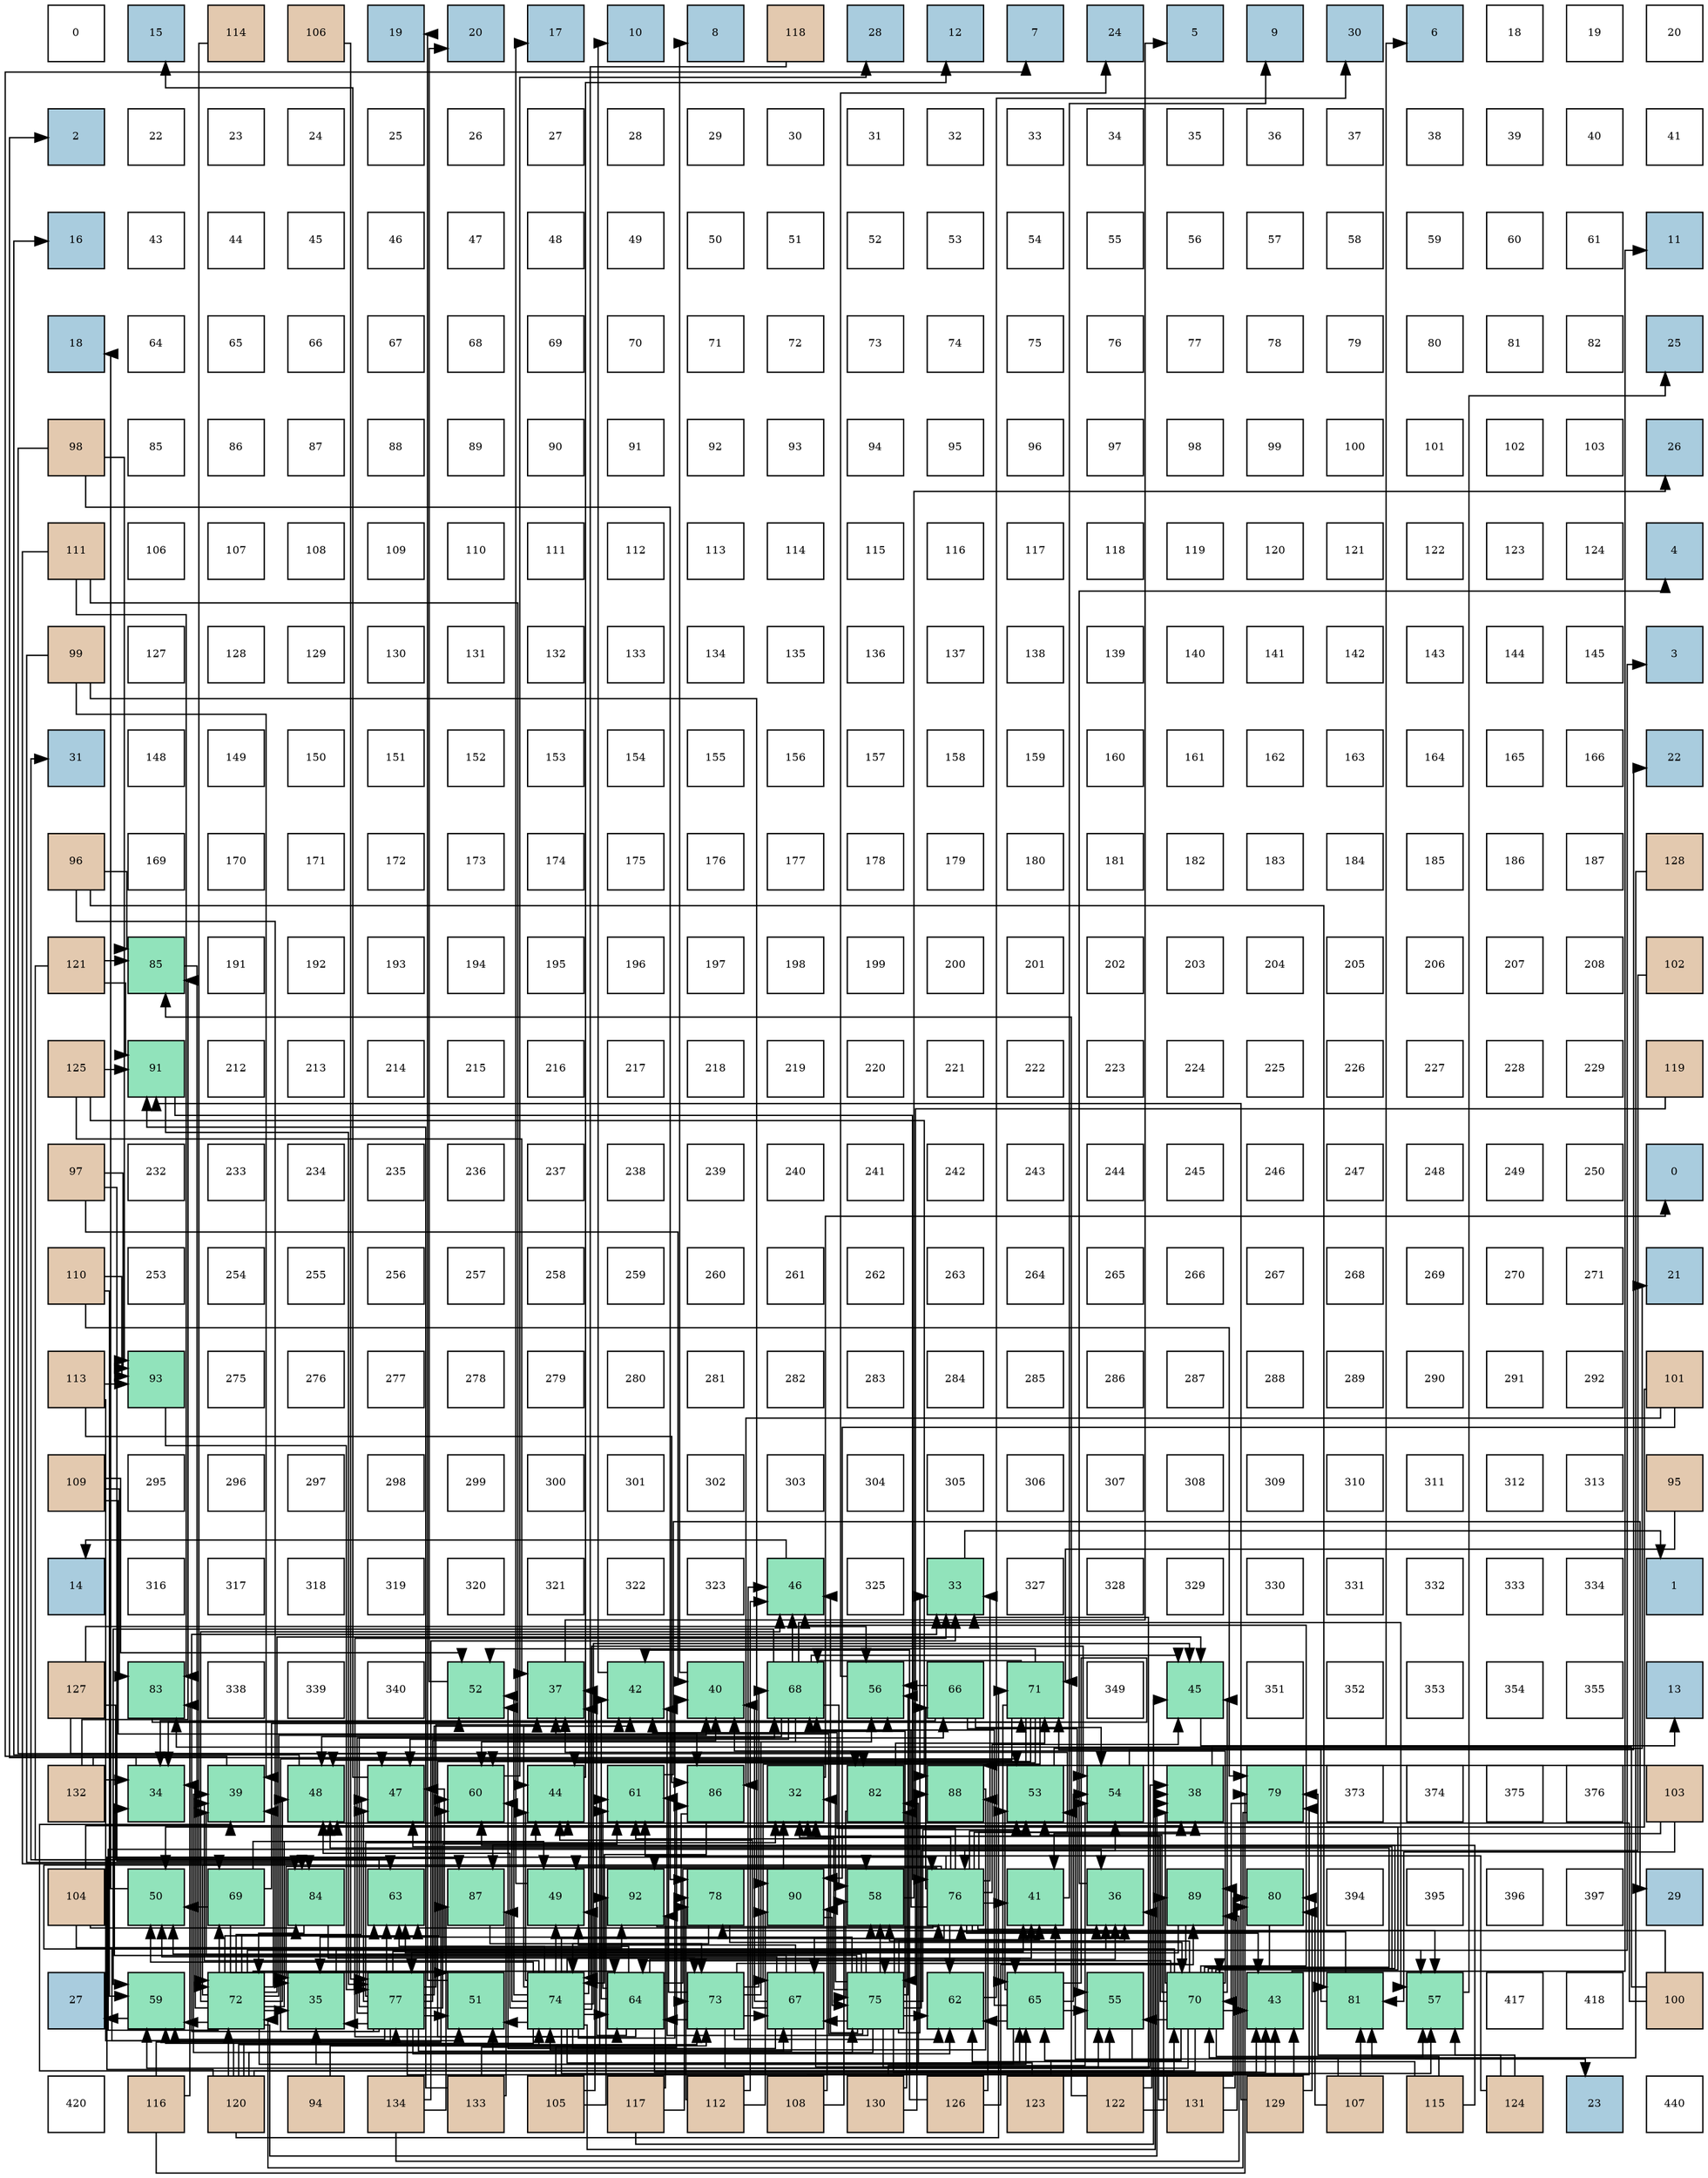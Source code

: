 digraph layout{
 rankdir=TB;
 splines=ortho;
 node [style=filled shape=square fixedsize=true width=0.6];
0[label="0", fontsize=8, fillcolor="#ffffff"];
1[label="15", fontsize=8, fillcolor="#a9ccde"];
2[label="114", fontsize=8, fillcolor="#e3c9af"];
3[label="106", fontsize=8, fillcolor="#e3c9af"];
4[label="19", fontsize=8, fillcolor="#a9ccde"];
5[label="20", fontsize=8, fillcolor="#a9ccde"];
6[label="17", fontsize=8, fillcolor="#a9ccde"];
7[label="10", fontsize=8, fillcolor="#a9ccde"];
8[label="8", fontsize=8, fillcolor="#a9ccde"];
9[label="118", fontsize=8, fillcolor="#e3c9af"];
10[label="28", fontsize=8, fillcolor="#a9ccde"];
11[label="12", fontsize=8, fillcolor="#a9ccde"];
12[label="7", fontsize=8, fillcolor="#a9ccde"];
13[label="24", fontsize=8, fillcolor="#a9ccde"];
14[label="5", fontsize=8, fillcolor="#a9ccde"];
15[label="9", fontsize=8, fillcolor="#a9ccde"];
16[label="30", fontsize=8, fillcolor="#a9ccde"];
17[label="6", fontsize=8, fillcolor="#a9ccde"];
18[label="18", fontsize=8, fillcolor="#ffffff"];
19[label="19", fontsize=8, fillcolor="#ffffff"];
20[label="20", fontsize=8, fillcolor="#ffffff"];
21[label="2", fontsize=8, fillcolor="#a9ccde"];
22[label="22", fontsize=8, fillcolor="#ffffff"];
23[label="23", fontsize=8, fillcolor="#ffffff"];
24[label="24", fontsize=8, fillcolor="#ffffff"];
25[label="25", fontsize=8, fillcolor="#ffffff"];
26[label="26", fontsize=8, fillcolor="#ffffff"];
27[label="27", fontsize=8, fillcolor="#ffffff"];
28[label="28", fontsize=8, fillcolor="#ffffff"];
29[label="29", fontsize=8, fillcolor="#ffffff"];
30[label="30", fontsize=8, fillcolor="#ffffff"];
31[label="31", fontsize=8, fillcolor="#ffffff"];
32[label="32", fontsize=8, fillcolor="#ffffff"];
33[label="33", fontsize=8, fillcolor="#ffffff"];
34[label="34", fontsize=8, fillcolor="#ffffff"];
35[label="35", fontsize=8, fillcolor="#ffffff"];
36[label="36", fontsize=8, fillcolor="#ffffff"];
37[label="37", fontsize=8, fillcolor="#ffffff"];
38[label="38", fontsize=8, fillcolor="#ffffff"];
39[label="39", fontsize=8, fillcolor="#ffffff"];
40[label="40", fontsize=8, fillcolor="#ffffff"];
41[label="41", fontsize=8, fillcolor="#ffffff"];
42[label="16", fontsize=8, fillcolor="#a9ccde"];
43[label="43", fontsize=8, fillcolor="#ffffff"];
44[label="44", fontsize=8, fillcolor="#ffffff"];
45[label="45", fontsize=8, fillcolor="#ffffff"];
46[label="46", fontsize=8, fillcolor="#ffffff"];
47[label="47", fontsize=8, fillcolor="#ffffff"];
48[label="48", fontsize=8, fillcolor="#ffffff"];
49[label="49", fontsize=8, fillcolor="#ffffff"];
50[label="50", fontsize=8, fillcolor="#ffffff"];
51[label="51", fontsize=8, fillcolor="#ffffff"];
52[label="52", fontsize=8, fillcolor="#ffffff"];
53[label="53", fontsize=8, fillcolor="#ffffff"];
54[label="54", fontsize=8, fillcolor="#ffffff"];
55[label="55", fontsize=8, fillcolor="#ffffff"];
56[label="56", fontsize=8, fillcolor="#ffffff"];
57[label="57", fontsize=8, fillcolor="#ffffff"];
58[label="58", fontsize=8, fillcolor="#ffffff"];
59[label="59", fontsize=8, fillcolor="#ffffff"];
60[label="60", fontsize=8, fillcolor="#ffffff"];
61[label="61", fontsize=8, fillcolor="#ffffff"];
62[label="11", fontsize=8, fillcolor="#a9ccde"];
63[label="18", fontsize=8, fillcolor="#a9ccde"];
64[label="64", fontsize=8, fillcolor="#ffffff"];
65[label="65", fontsize=8, fillcolor="#ffffff"];
66[label="66", fontsize=8, fillcolor="#ffffff"];
67[label="67", fontsize=8, fillcolor="#ffffff"];
68[label="68", fontsize=8, fillcolor="#ffffff"];
69[label="69", fontsize=8, fillcolor="#ffffff"];
70[label="70", fontsize=8, fillcolor="#ffffff"];
71[label="71", fontsize=8, fillcolor="#ffffff"];
72[label="72", fontsize=8, fillcolor="#ffffff"];
73[label="73", fontsize=8, fillcolor="#ffffff"];
74[label="74", fontsize=8, fillcolor="#ffffff"];
75[label="75", fontsize=8, fillcolor="#ffffff"];
76[label="76", fontsize=8, fillcolor="#ffffff"];
77[label="77", fontsize=8, fillcolor="#ffffff"];
78[label="78", fontsize=8, fillcolor="#ffffff"];
79[label="79", fontsize=8, fillcolor="#ffffff"];
80[label="80", fontsize=8, fillcolor="#ffffff"];
81[label="81", fontsize=8, fillcolor="#ffffff"];
82[label="82", fontsize=8, fillcolor="#ffffff"];
83[label="25", fontsize=8, fillcolor="#a9ccde"];
84[label="98", fontsize=8, fillcolor="#e3c9af"];
85[label="85", fontsize=8, fillcolor="#ffffff"];
86[label="86", fontsize=8, fillcolor="#ffffff"];
87[label="87", fontsize=8, fillcolor="#ffffff"];
88[label="88", fontsize=8, fillcolor="#ffffff"];
89[label="89", fontsize=8, fillcolor="#ffffff"];
90[label="90", fontsize=8, fillcolor="#ffffff"];
91[label="91", fontsize=8, fillcolor="#ffffff"];
92[label="92", fontsize=8, fillcolor="#ffffff"];
93[label="93", fontsize=8, fillcolor="#ffffff"];
94[label="94", fontsize=8, fillcolor="#ffffff"];
95[label="95", fontsize=8, fillcolor="#ffffff"];
96[label="96", fontsize=8, fillcolor="#ffffff"];
97[label="97", fontsize=8, fillcolor="#ffffff"];
98[label="98", fontsize=8, fillcolor="#ffffff"];
99[label="99", fontsize=8, fillcolor="#ffffff"];
100[label="100", fontsize=8, fillcolor="#ffffff"];
101[label="101", fontsize=8, fillcolor="#ffffff"];
102[label="102", fontsize=8, fillcolor="#ffffff"];
103[label="103", fontsize=8, fillcolor="#ffffff"];
104[label="26", fontsize=8, fillcolor="#a9ccde"];
105[label="111", fontsize=8, fillcolor="#e3c9af"];
106[label="106", fontsize=8, fillcolor="#ffffff"];
107[label="107", fontsize=8, fillcolor="#ffffff"];
108[label="108", fontsize=8, fillcolor="#ffffff"];
109[label="109", fontsize=8, fillcolor="#ffffff"];
110[label="110", fontsize=8, fillcolor="#ffffff"];
111[label="111", fontsize=8, fillcolor="#ffffff"];
112[label="112", fontsize=8, fillcolor="#ffffff"];
113[label="113", fontsize=8, fillcolor="#ffffff"];
114[label="114", fontsize=8, fillcolor="#ffffff"];
115[label="115", fontsize=8, fillcolor="#ffffff"];
116[label="116", fontsize=8, fillcolor="#ffffff"];
117[label="117", fontsize=8, fillcolor="#ffffff"];
118[label="118", fontsize=8, fillcolor="#ffffff"];
119[label="119", fontsize=8, fillcolor="#ffffff"];
120[label="120", fontsize=8, fillcolor="#ffffff"];
121[label="121", fontsize=8, fillcolor="#ffffff"];
122[label="122", fontsize=8, fillcolor="#ffffff"];
123[label="123", fontsize=8, fillcolor="#ffffff"];
124[label="124", fontsize=8, fillcolor="#ffffff"];
125[label="4", fontsize=8, fillcolor="#a9ccde"];
126[label="99", fontsize=8, fillcolor="#e3c9af"];
127[label="127", fontsize=8, fillcolor="#ffffff"];
128[label="128", fontsize=8, fillcolor="#ffffff"];
129[label="129", fontsize=8, fillcolor="#ffffff"];
130[label="130", fontsize=8, fillcolor="#ffffff"];
131[label="131", fontsize=8, fillcolor="#ffffff"];
132[label="132", fontsize=8, fillcolor="#ffffff"];
133[label="133", fontsize=8, fillcolor="#ffffff"];
134[label="134", fontsize=8, fillcolor="#ffffff"];
135[label="135", fontsize=8, fillcolor="#ffffff"];
136[label="136", fontsize=8, fillcolor="#ffffff"];
137[label="137", fontsize=8, fillcolor="#ffffff"];
138[label="138", fontsize=8, fillcolor="#ffffff"];
139[label="139", fontsize=8, fillcolor="#ffffff"];
140[label="140", fontsize=8, fillcolor="#ffffff"];
141[label="141", fontsize=8, fillcolor="#ffffff"];
142[label="142", fontsize=8, fillcolor="#ffffff"];
143[label="143", fontsize=8, fillcolor="#ffffff"];
144[label="144", fontsize=8, fillcolor="#ffffff"];
145[label="145", fontsize=8, fillcolor="#ffffff"];
146[label="3", fontsize=8, fillcolor="#a9ccde"];
147[label="31", fontsize=8, fillcolor="#a9ccde"];
148[label="148", fontsize=8, fillcolor="#ffffff"];
149[label="149", fontsize=8, fillcolor="#ffffff"];
150[label="150", fontsize=8, fillcolor="#ffffff"];
151[label="151", fontsize=8, fillcolor="#ffffff"];
152[label="152", fontsize=8, fillcolor="#ffffff"];
153[label="153", fontsize=8, fillcolor="#ffffff"];
154[label="154", fontsize=8, fillcolor="#ffffff"];
155[label="155", fontsize=8, fillcolor="#ffffff"];
156[label="156", fontsize=8, fillcolor="#ffffff"];
157[label="157", fontsize=8, fillcolor="#ffffff"];
158[label="158", fontsize=8, fillcolor="#ffffff"];
159[label="159", fontsize=8, fillcolor="#ffffff"];
160[label="160", fontsize=8, fillcolor="#ffffff"];
161[label="161", fontsize=8, fillcolor="#ffffff"];
162[label="162", fontsize=8, fillcolor="#ffffff"];
163[label="163", fontsize=8, fillcolor="#ffffff"];
164[label="164", fontsize=8, fillcolor="#ffffff"];
165[label="165", fontsize=8, fillcolor="#ffffff"];
166[label="166", fontsize=8, fillcolor="#ffffff"];
167[label="22", fontsize=8, fillcolor="#a9ccde"];
168[label="96", fontsize=8, fillcolor="#e3c9af"];
169[label="169", fontsize=8, fillcolor="#ffffff"];
170[label="170", fontsize=8, fillcolor="#ffffff"];
171[label="171", fontsize=8, fillcolor="#ffffff"];
172[label="172", fontsize=8, fillcolor="#ffffff"];
173[label="173", fontsize=8, fillcolor="#ffffff"];
174[label="174", fontsize=8, fillcolor="#ffffff"];
175[label="175", fontsize=8, fillcolor="#ffffff"];
176[label="176", fontsize=8, fillcolor="#ffffff"];
177[label="177", fontsize=8, fillcolor="#ffffff"];
178[label="178", fontsize=8, fillcolor="#ffffff"];
179[label="179", fontsize=8, fillcolor="#ffffff"];
180[label="180", fontsize=8, fillcolor="#ffffff"];
181[label="181", fontsize=8, fillcolor="#ffffff"];
182[label="182", fontsize=8, fillcolor="#ffffff"];
183[label="183", fontsize=8, fillcolor="#ffffff"];
184[label="184", fontsize=8, fillcolor="#ffffff"];
185[label="185", fontsize=8, fillcolor="#ffffff"];
186[label="186", fontsize=8, fillcolor="#ffffff"];
187[label="187", fontsize=8, fillcolor="#ffffff"];
188[label="128", fontsize=8, fillcolor="#e3c9af"];
189[label="121", fontsize=8, fillcolor="#e3c9af"];
190[label="85", fontsize=8, fillcolor="#91e3bb"];
191[label="191", fontsize=8, fillcolor="#ffffff"];
192[label="192", fontsize=8, fillcolor="#ffffff"];
193[label="193", fontsize=8, fillcolor="#ffffff"];
194[label="194", fontsize=8, fillcolor="#ffffff"];
195[label="195", fontsize=8, fillcolor="#ffffff"];
196[label="196", fontsize=8, fillcolor="#ffffff"];
197[label="197", fontsize=8, fillcolor="#ffffff"];
198[label="198", fontsize=8, fillcolor="#ffffff"];
199[label="199", fontsize=8, fillcolor="#ffffff"];
200[label="200", fontsize=8, fillcolor="#ffffff"];
201[label="201", fontsize=8, fillcolor="#ffffff"];
202[label="202", fontsize=8, fillcolor="#ffffff"];
203[label="203", fontsize=8, fillcolor="#ffffff"];
204[label="204", fontsize=8, fillcolor="#ffffff"];
205[label="205", fontsize=8, fillcolor="#ffffff"];
206[label="206", fontsize=8, fillcolor="#ffffff"];
207[label="207", fontsize=8, fillcolor="#ffffff"];
208[label="208", fontsize=8, fillcolor="#ffffff"];
209[label="102", fontsize=8, fillcolor="#e3c9af"];
210[label="125", fontsize=8, fillcolor="#e3c9af"];
211[label="91", fontsize=8, fillcolor="#91e3bb"];
212[label="212", fontsize=8, fillcolor="#ffffff"];
213[label="213", fontsize=8, fillcolor="#ffffff"];
214[label="214", fontsize=8, fillcolor="#ffffff"];
215[label="215", fontsize=8, fillcolor="#ffffff"];
216[label="216", fontsize=8, fillcolor="#ffffff"];
217[label="217", fontsize=8, fillcolor="#ffffff"];
218[label="218", fontsize=8, fillcolor="#ffffff"];
219[label="219", fontsize=8, fillcolor="#ffffff"];
220[label="220", fontsize=8, fillcolor="#ffffff"];
221[label="221", fontsize=8, fillcolor="#ffffff"];
222[label="222", fontsize=8, fillcolor="#ffffff"];
223[label="223", fontsize=8, fillcolor="#ffffff"];
224[label="224", fontsize=8, fillcolor="#ffffff"];
225[label="225", fontsize=8, fillcolor="#ffffff"];
226[label="226", fontsize=8, fillcolor="#ffffff"];
227[label="227", fontsize=8, fillcolor="#ffffff"];
228[label="228", fontsize=8, fillcolor="#ffffff"];
229[label="229", fontsize=8, fillcolor="#ffffff"];
230[label="119", fontsize=8, fillcolor="#e3c9af"];
231[label="97", fontsize=8, fillcolor="#e3c9af"];
232[label="232", fontsize=8, fillcolor="#ffffff"];
233[label="233", fontsize=8, fillcolor="#ffffff"];
234[label="234", fontsize=8, fillcolor="#ffffff"];
235[label="235", fontsize=8, fillcolor="#ffffff"];
236[label="236", fontsize=8, fillcolor="#ffffff"];
237[label="237", fontsize=8, fillcolor="#ffffff"];
238[label="238", fontsize=8, fillcolor="#ffffff"];
239[label="239", fontsize=8, fillcolor="#ffffff"];
240[label="240", fontsize=8, fillcolor="#ffffff"];
241[label="241", fontsize=8, fillcolor="#ffffff"];
242[label="242", fontsize=8, fillcolor="#ffffff"];
243[label="243", fontsize=8, fillcolor="#ffffff"];
244[label="244", fontsize=8, fillcolor="#ffffff"];
245[label="245", fontsize=8, fillcolor="#ffffff"];
246[label="246", fontsize=8, fillcolor="#ffffff"];
247[label="247", fontsize=8, fillcolor="#ffffff"];
248[label="248", fontsize=8, fillcolor="#ffffff"];
249[label="249", fontsize=8, fillcolor="#ffffff"];
250[label="250", fontsize=8, fillcolor="#ffffff"];
251[label="0", fontsize=8, fillcolor="#a9ccde"];
252[label="110", fontsize=8, fillcolor="#e3c9af"];
253[label="253", fontsize=8, fillcolor="#ffffff"];
254[label="254", fontsize=8, fillcolor="#ffffff"];
255[label="255", fontsize=8, fillcolor="#ffffff"];
256[label="256", fontsize=8, fillcolor="#ffffff"];
257[label="257", fontsize=8, fillcolor="#ffffff"];
258[label="258", fontsize=8, fillcolor="#ffffff"];
259[label="259", fontsize=8, fillcolor="#ffffff"];
260[label="260", fontsize=8, fillcolor="#ffffff"];
261[label="261", fontsize=8, fillcolor="#ffffff"];
262[label="262", fontsize=8, fillcolor="#ffffff"];
263[label="263", fontsize=8, fillcolor="#ffffff"];
264[label="264", fontsize=8, fillcolor="#ffffff"];
265[label="265", fontsize=8, fillcolor="#ffffff"];
266[label="266", fontsize=8, fillcolor="#ffffff"];
267[label="267", fontsize=8, fillcolor="#ffffff"];
268[label="268", fontsize=8, fillcolor="#ffffff"];
269[label="269", fontsize=8, fillcolor="#ffffff"];
270[label="270", fontsize=8, fillcolor="#ffffff"];
271[label="271", fontsize=8, fillcolor="#ffffff"];
272[label="21", fontsize=8, fillcolor="#a9ccde"];
273[label="113", fontsize=8, fillcolor="#e3c9af"];
274[label="93", fontsize=8, fillcolor="#91e3bb"];
275[label="275", fontsize=8, fillcolor="#ffffff"];
276[label="276", fontsize=8, fillcolor="#ffffff"];
277[label="277", fontsize=8, fillcolor="#ffffff"];
278[label="278", fontsize=8, fillcolor="#ffffff"];
279[label="279", fontsize=8, fillcolor="#ffffff"];
280[label="280", fontsize=8, fillcolor="#ffffff"];
281[label="281", fontsize=8, fillcolor="#ffffff"];
282[label="282", fontsize=8, fillcolor="#ffffff"];
283[label="283", fontsize=8, fillcolor="#ffffff"];
284[label="284", fontsize=8, fillcolor="#ffffff"];
285[label="285", fontsize=8, fillcolor="#ffffff"];
286[label="286", fontsize=8, fillcolor="#ffffff"];
287[label="287", fontsize=8, fillcolor="#ffffff"];
288[label="288", fontsize=8, fillcolor="#ffffff"];
289[label="289", fontsize=8, fillcolor="#ffffff"];
290[label="290", fontsize=8, fillcolor="#ffffff"];
291[label="291", fontsize=8, fillcolor="#ffffff"];
292[label="292", fontsize=8, fillcolor="#ffffff"];
293[label="101", fontsize=8, fillcolor="#e3c9af"];
294[label="109", fontsize=8, fillcolor="#e3c9af"];
295[label="295", fontsize=8, fillcolor="#ffffff"];
296[label="296", fontsize=8, fillcolor="#ffffff"];
297[label="297", fontsize=8, fillcolor="#ffffff"];
298[label="298", fontsize=8, fillcolor="#ffffff"];
299[label="299", fontsize=8, fillcolor="#ffffff"];
300[label="300", fontsize=8, fillcolor="#ffffff"];
301[label="301", fontsize=8, fillcolor="#ffffff"];
302[label="302", fontsize=8, fillcolor="#ffffff"];
303[label="303", fontsize=8, fillcolor="#ffffff"];
304[label="304", fontsize=8, fillcolor="#ffffff"];
305[label="305", fontsize=8, fillcolor="#ffffff"];
306[label="306", fontsize=8, fillcolor="#ffffff"];
307[label="307", fontsize=8, fillcolor="#ffffff"];
308[label="308", fontsize=8, fillcolor="#ffffff"];
309[label="309", fontsize=8, fillcolor="#ffffff"];
310[label="310", fontsize=8, fillcolor="#ffffff"];
311[label="311", fontsize=8, fillcolor="#ffffff"];
312[label="312", fontsize=8, fillcolor="#ffffff"];
313[label="313", fontsize=8, fillcolor="#ffffff"];
314[label="95", fontsize=8, fillcolor="#e3c9af"];
315[label="14", fontsize=8, fillcolor="#a9ccde"];
316[label="316", fontsize=8, fillcolor="#ffffff"];
317[label="317", fontsize=8, fillcolor="#ffffff"];
318[label="318", fontsize=8, fillcolor="#ffffff"];
319[label="319", fontsize=8, fillcolor="#ffffff"];
320[label="320", fontsize=8, fillcolor="#ffffff"];
321[label="321", fontsize=8, fillcolor="#ffffff"];
322[label="322", fontsize=8, fillcolor="#ffffff"];
323[label="323", fontsize=8, fillcolor="#ffffff"];
324[label="46", fontsize=8, fillcolor="#91e3bb"];
325[label="325", fontsize=8, fillcolor="#ffffff"];
326[label="33", fontsize=8, fillcolor="#91e3bb"];
327[label="327", fontsize=8, fillcolor="#ffffff"];
328[label="328", fontsize=8, fillcolor="#ffffff"];
329[label="329", fontsize=8, fillcolor="#ffffff"];
330[label="330", fontsize=8, fillcolor="#ffffff"];
331[label="331", fontsize=8, fillcolor="#ffffff"];
332[label="332", fontsize=8, fillcolor="#ffffff"];
333[label="333", fontsize=8, fillcolor="#ffffff"];
334[label="334", fontsize=8, fillcolor="#ffffff"];
335[label="1", fontsize=8, fillcolor="#a9ccde"];
336[label="127", fontsize=8, fillcolor="#e3c9af"];
337[label="83", fontsize=8, fillcolor="#91e3bb"];
338[label="338", fontsize=8, fillcolor="#ffffff"];
339[label="339", fontsize=8, fillcolor="#ffffff"];
340[label="340", fontsize=8, fillcolor="#ffffff"];
341[label="52", fontsize=8, fillcolor="#91e3bb"];
342[label="37", fontsize=8, fillcolor="#91e3bb"];
343[label="42", fontsize=8, fillcolor="#91e3bb"];
344[label="40", fontsize=8, fillcolor="#91e3bb"];
345[label="68", fontsize=8, fillcolor="#91e3bb"];
346[label="56", fontsize=8, fillcolor="#91e3bb"];
347[label="66", fontsize=8, fillcolor="#91e3bb"];
348[label="71", fontsize=8, fillcolor="#91e3bb"];
349[label="349", fontsize=8, fillcolor="#ffffff"];
350[label="45", fontsize=8, fillcolor="#91e3bb"];
351[label="351", fontsize=8, fillcolor="#ffffff"];
352[label="352", fontsize=8, fillcolor="#ffffff"];
353[label="353", fontsize=8, fillcolor="#ffffff"];
354[label="354", fontsize=8, fillcolor="#ffffff"];
355[label="355", fontsize=8, fillcolor="#ffffff"];
356[label="13", fontsize=8, fillcolor="#a9ccde"];
357[label="132", fontsize=8, fillcolor="#e3c9af"];
358[label="34", fontsize=8, fillcolor="#91e3bb"];
359[label="39", fontsize=8, fillcolor="#91e3bb"];
360[label="48", fontsize=8, fillcolor="#91e3bb"];
361[label="47", fontsize=8, fillcolor="#91e3bb"];
362[label="60", fontsize=8, fillcolor="#91e3bb"];
363[label="44", fontsize=8, fillcolor="#91e3bb"];
364[label="61", fontsize=8, fillcolor="#91e3bb"];
365[label="86", fontsize=8, fillcolor="#91e3bb"];
366[label="32", fontsize=8, fillcolor="#91e3bb"];
367[label="82", fontsize=8, fillcolor="#91e3bb"];
368[label="88", fontsize=8, fillcolor="#91e3bb"];
369[label="53", fontsize=8, fillcolor="#91e3bb"];
370[label="54", fontsize=8, fillcolor="#91e3bb"];
371[label="38", fontsize=8, fillcolor="#91e3bb"];
372[label="79", fontsize=8, fillcolor="#91e3bb"];
373[label="373", fontsize=8, fillcolor="#ffffff"];
374[label="374", fontsize=8, fillcolor="#ffffff"];
375[label="375", fontsize=8, fillcolor="#ffffff"];
376[label="376", fontsize=8, fillcolor="#ffffff"];
377[label="103", fontsize=8, fillcolor="#e3c9af"];
378[label="104", fontsize=8, fillcolor="#e3c9af"];
379[label="50", fontsize=8, fillcolor="#91e3bb"];
380[label="69", fontsize=8, fillcolor="#91e3bb"];
381[label="84", fontsize=8, fillcolor="#91e3bb"];
382[label="63", fontsize=8, fillcolor="#91e3bb"];
383[label="87", fontsize=8, fillcolor="#91e3bb"];
384[label="49", fontsize=8, fillcolor="#91e3bb"];
385[label="92", fontsize=8, fillcolor="#91e3bb"];
386[label="78", fontsize=8, fillcolor="#91e3bb"];
387[label="90", fontsize=8, fillcolor="#91e3bb"];
388[label="58", fontsize=8, fillcolor="#91e3bb"];
389[label="76", fontsize=8, fillcolor="#91e3bb"];
390[label="41", fontsize=8, fillcolor="#91e3bb"];
391[label="36", fontsize=8, fillcolor="#91e3bb"];
392[label="89", fontsize=8, fillcolor="#91e3bb"];
393[label="80", fontsize=8, fillcolor="#91e3bb"];
394[label="394", fontsize=8, fillcolor="#ffffff"];
395[label="395", fontsize=8, fillcolor="#ffffff"];
396[label="396", fontsize=8, fillcolor="#ffffff"];
397[label="397", fontsize=8, fillcolor="#ffffff"];
398[label="29", fontsize=8, fillcolor="#a9ccde"];
399[label="27", fontsize=8, fillcolor="#a9ccde"];
400[label="59", fontsize=8, fillcolor="#91e3bb"];
401[label="72", fontsize=8, fillcolor="#91e3bb"];
402[label="35", fontsize=8, fillcolor="#91e3bb"];
403[label="77", fontsize=8, fillcolor="#91e3bb"];
404[label="51", fontsize=8, fillcolor="#91e3bb"];
405[label="74", fontsize=8, fillcolor="#91e3bb"];
406[label="64", fontsize=8, fillcolor="#91e3bb"];
407[label="73", fontsize=8, fillcolor="#91e3bb"];
408[label="67", fontsize=8, fillcolor="#91e3bb"];
409[label="75", fontsize=8, fillcolor="#91e3bb"];
410[label="62", fontsize=8, fillcolor="#91e3bb"];
411[label="65", fontsize=8, fillcolor="#91e3bb"];
412[label="55", fontsize=8, fillcolor="#91e3bb"];
413[label="70", fontsize=8, fillcolor="#91e3bb"];
414[label="43", fontsize=8, fillcolor="#91e3bb"];
415[label="81", fontsize=8, fillcolor="#91e3bb"];
416[label="57", fontsize=8, fillcolor="#91e3bb"];
417[label="417", fontsize=8, fillcolor="#ffffff"];
418[label="418", fontsize=8, fillcolor="#ffffff"];
419[label="100", fontsize=8, fillcolor="#e3c9af"];
420[label="420", fontsize=8, fillcolor="#ffffff"];
421[label="116", fontsize=8, fillcolor="#e3c9af"];
422[label="120", fontsize=8, fillcolor="#e3c9af"];
423[label="94", fontsize=8, fillcolor="#e3c9af"];
424[label="134", fontsize=8, fillcolor="#e3c9af"];
425[label="133", fontsize=8, fillcolor="#e3c9af"];
426[label="105", fontsize=8, fillcolor="#e3c9af"];
427[label="117", fontsize=8, fillcolor="#e3c9af"];
428[label="112", fontsize=8, fillcolor="#e3c9af"];
429[label="108", fontsize=8, fillcolor="#e3c9af"];
430[label="130", fontsize=8, fillcolor="#e3c9af"];
431[label="126", fontsize=8, fillcolor="#e3c9af"];
432[label="123", fontsize=8, fillcolor="#e3c9af"];
433[label="122", fontsize=8, fillcolor="#e3c9af"];
434[label="131", fontsize=8, fillcolor="#e3c9af"];
435[label="129", fontsize=8, fillcolor="#e3c9af"];
436[label="107", fontsize=8, fillcolor="#e3c9af"];
437[label="115", fontsize=8, fillcolor="#e3c9af"];
438[label="124", fontsize=8, fillcolor="#e3c9af"];
439[label="23", fontsize=8, fillcolor="#a9ccde"];
440[label="440", fontsize=8, fillcolor="#ffffff"];
edge [constraint=false, style=vis];366 -> 251;
326 -> 335;
358 -> 21;
402 -> 146;
391 -> 125;
342 -> 14;
371 -> 17;
359 -> 12;
344 -> 8;
390 -> 15;
343 -> 7;
414 -> 62;
363 -> 11;
350 -> 356;
324 -> 315;
361 -> 1;
360 -> 42;
384 -> 6;
379 -> 63;
404 -> 4;
341 -> 5;
369 -> 272;
370 -> 167;
412 -> 439;
346 -> 13;
416 -> 83;
388 -> 104;
400 -> 399;
362 -> 10;
364 -> 398;
410 -> 16;
382 -> 147;
406 -> 366;
406 -> 326;
406 -> 391;
406 -> 342;
406 -> 343;
406 -> 414;
406 -> 364;
406 -> 382;
411 -> 358;
411 -> 402;
411 -> 390;
411 -> 369;
411 -> 370;
411 -> 412;
411 -> 346;
411 -> 410;
347 -> 358;
347 -> 370;
347 -> 412;
347 -> 346;
408 -> 371;
408 -> 359;
408 -> 344;
408 -> 363;
408 -> 384;
408 -> 379;
408 -> 404;
408 -> 341;
345 -> 350;
345 -> 324;
345 -> 361;
345 -> 360;
345 -> 416;
345 -> 388;
345 -> 400;
345 -> 362;
380 -> 384;
380 -> 379;
380 -> 404;
380 -> 341;
413 -> 366;
413 -> 371;
413 -> 359;
413 -> 344;
413 -> 414;
413 -> 363;
413 -> 350;
413 -> 324;
413 -> 361;
413 -> 360;
413 -> 369;
413 -> 412;
413 -> 416;
413 -> 388;
413 -> 400;
413 -> 362;
413 -> 406;
413 -> 411;
413 -> 380;
348 -> 363;
348 -> 360;
348 -> 341;
348 -> 362;
348 -> 406;
348 -> 411;
348 -> 408;
348 -> 345;
401 -> 358;
401 -> 402;
401 -> 391;
401 -> 371;
401 -> 359;
401 -> 344;
401 -> 363;
401 -> 350;
401 -> 324;
401 -> 361;
401 -> 360;
401 -> 416;
401 -> 388;
401 -> 400;
401 -> 362;
401 -> 382;
401 -> 406;
401 -> 411;
401 -> 380;
407 -> 326;
407 -> 346;
407 -> 364;
407 -> 410;
407 -> 406;
407 -> 411;
407 -> 408;
407 -> 345;
405 -> 342;
405 -> 371;
405 -> 359;
405 -> 344;
405 -> 390;
405 -> 343;
405 -> 363;
405 -> 350;
405 -> 324;
405 -> 361;
405 -> 360;
405 -> 384;
405 -> 379;
405 -> 404;
405 -> 341;
405 -> 370;
405 -> 416;
405 -> 388;
405 -> 400;
405 -> 362;
405 -> 406;
405 -> 411;
409 -> 366;
409 -> 326;
409 -> 358;
409 -> 402;
409 -> 391;
409 -> 342;
409 -> 359;
409 -> 390;
409 -> 343;
409 -> 414;
409 -> 324;
409 -> 379;
409 -> 369;
409 -> 370;
409 -> 412;
409 -> 346;
409 -> 388;
409 -> 364;
409 -> 410;
409 -> 382;
409 -> 408;
409 -> 345;
389 -> 366;
389 -> 326;
389 -> 402;
389 -> 391;
389 -> 342;
389 -> 371;
389 -> 390;
389 -> 343;
389 -> 414;
389 -> 350;
389 -> 384;
389 -> 369;
389 -> 416;
389 -> 364;
389 -> 410;
389 -> 382;
389 -> 347;
389 -> 408;
389 -> 345;
403 -> 366;
403 -> 326;
403 -> 402;
403 -> 391;
403 -> 342;
403 -> 344;
403 -> 390;
403 -> 343;
403 -> 414;
403 -> 361;
403 -> 404;
403 -> 369;
403 -> 400;
403 -> 364;
403 -> 410;
403 -> 382;
403 -> 347;
403 -> 408;
403 -> 345;
386 -> 413;
386 -> 405;
372 -> 413;
372 -> 401;
393 -> 413;
415 -> 348;
415 -> 389;
367 -> 348;
367 -> 409;
337 -> 348;
381 -> 401;
381 -> 407;
190 -> 401;
365 -> 407;
365 -> 405;
383 -> 407;
368 -> 405;
392 -> 409;
392 -> 403;
387 -> 409;
211 -> 389;
211 -> 403;
385 -> 389;
274 -> 403;
423 -> 407;
314 -> 348;
168 -> 402;
168 -> 415;
168 -> 190;
231 -> 344;
231 -> 381;
231 -> 274;
84 -> 361;
84 -> 386;
84 -> 274;
126 -> 359;
126 -> 381;
126 -> 387;
419 -> 360;
419 -> 386;
419 -> 337;
293 -> 379;
293 -> 365;
293 -> 387;
209 -> 389;
377 -> 390;
377 -> 415;
377 -> 368;
378 -> 371;
378 -> 381;
378 -> 385;
426 -> 384;
426 -> 365;
426 -> 385;
3 -> 403;
436 -> 369;
436 -> 393;
436 -> 415;
429 -> 388;
429 -> 372;
429 -> 387;
294 -> 341;
294 -> 337;
294 -> 365;
252 -> 400;
252 -> 372;
252 -> 274;
105 -> 363;
105 -> 337;
105 -> 381;
428 -> 324;
428 -> 386;
428 -> 387;
273 -> 404;
273 -> 365;
273 -> 274;
2 -> 401;
437 -> 410;
437 -> 415;
437 -> 383;
421 -> 362;
421 -> 372;
421 -> 337;
427 -> 350;
427 -> 386;
427 -> 385;
9 -> 405;
230 -> 409;
422 -> 413;
422 -> 348;
422 -> 401;
422 -> 407;
422 -> 405;
422 -> 409;
422 -> 389;
422 -> 403;
189 -> 382;
189 -> 190;
189 -> 211;
433 -> 391;
433 -> 190;
433 -> 392;
432 -> 412;
432 -> 393;
432 -> 367;
438 -> 416;
438 -> 372;
438 -> 385;
210 -> 342;
210 -> 368;
210 -> 211;
431 -> 343;
431 -> 368;
431 -> 392;
336 -> 346;
336 -> 367;
336 -> 383;
188 -> 413;
435 -> 414;
435 -> 393;
435 -> 211;
430 -> 370;
430 -> 367;
430 -> 368;
434 -> 366;
434 -> 393;
434 -> 392;
357 -> 358;
357 -> 367;
357 -> 190;
425 -> 364;
425 -> 383;
425 -> 211;
424 -> 326;
424 -> 383;
424 -> 392;
edge [constraint=true, style=invis];
0 -> 21 -> 42 -> 63 -> 84 -> 105 -> 126 -> 147 -> 168 -> 189 -> 210 -> 231 -> 252 -> 273 -> 294 -> 315 -> 336 -> 357 -> 378 -> 399 -> 420;
1 -> 22 -> 43 -> 64 -> 85 -> 106 -> 127 -> 148 -> 169 -> 190 -> 211 -> 232 -> 253 -> 274 -> 295 -> 316 -> 337 -> 358 -> 379 -> 400 -> 421;
2 -> 23 -> 44 -> 65 -> 86 -> 107 -> 128 -> 149 -> 170 -> 191 -> 212 -> 233 -> 254 -> 275 -> 296 -> 317 -> 338 -> 359 -> 380 -> 401 -> 422;
3 -> 24 -> 45 -> 66 -> 87 -> 108 -> 129 -> 150 -> 171 -> 192 -> 213 -> 234 -> 255 -> 276 -> 297 -> 318 -> 339 -> 360 -> 381 -> 402 -> 423;
4 -> 25 -> 46 -> 67 -> 88 -> 109 -> 130 -> 151 -> 172 -> 193 -> 214 -> 235 -> 256 -> 277 -> 298 -> 319 -> 340 -> 361 -> 382 -> 403 -> 424;
5 -> 26 -> 47 -> 68 -> 89 -> 110 -> 131 -> 152 -> 173 -> 194 -> 215 -> 236 -> 257 -> 278 -> 299 -> 320 -> 341 -> 362 -> 383 -> 404 -> 425;
6 -> 27 -> 48 -> 69 -> 90 -> 111 -> 132 -> 153 -> 174 -> 195 -> 216 -> 237 -> 258 -> 279 -> 300 -> 321 -> 342 -> 363 -> 384 -> 405 -> 426;
7 -> 28 -> 49 -> 70 -> 91 -> 112 -> 133 -> 154 -> 175 -> 196 -> 217 -> 238 -> 259 -> 280 -> 301 -> 322 -> 343 -> 364 -> 385 -> 406 -> 427;
8 -> 29 -> 50 -> 71 -> 92 -> 113 -> 134 -> 155 -> 176 -> 197 -> 218 -> 239 -> 260 -> 281 -> 302 -> 323 -> 344 -> 365 -> 386 -> 407 -> 428;
9 -> 30 -> 51 -> 72 -> 93 -> 114 -> 135 -> 156 -> 177 -> 198 -> 219 -> 240 -> 261 -> 282 -> 303 -> 324 -> 345 -> 366 -> 387 -> 408 -> 429;
10 -> 31 -> 52 -> 73 -> 94 -> 115 -> 136 -> 157 -> 178 -> 199 -> 220 -> 241 -> 262 -> 283 -> 304 -> 325 -> 346 -> 367 -> 388 -> 409 -> 430;
11 -> 32 -> 53 -> 74 -> 95 -> 116 -> 137 -> 158 -> 179 -> 200 -> 221 -> 242 -> 263 -> 284 -> 305 -> 326 -> 347 -> 368 -> 389 -> 410 -> 431;
12 -> 33 -> 54 -> 75 -> 96 -> 117 -> 138 -> 159 -> 180 -> 201 -> 222 -> 243 -> 264 -> 285 -> 306 -> 327 -> 348 -> 369 -> 390 -> 411 -> 432;
13 -> 34 -> 55 -> 76 -> 97 -> 118 -> 139 -> 160 -> 181 -> 202 -> 223 -> 244 -> 265 -> 286 -> 307 -> 328 -> 349 -> 370 -> 391 -> 412 -> 433;
14 -> 35 -> 56 -> 77 -> 98 -> 119 -> 140 -> 161 -> 182 -> 203 -> 224 -> 245 -> 266 -> 287 -> 308 -> 329 -> 350 -> 371 -> 392 -> 413 -> 434;
15 -> 36 -> 57 -> 78 -> 99 -> 120 -> 141 -> 162 -> 183 -> 204 -> 225 -> 246 -> 267 -> 288 -> 309 -> 330 -> 351 -> 372 -> 393 -> 414 -> 435;
16 -> 37 -> 58 -> 79 -> 100 -> 121 -> 142 -> 163 -> 184 -> 205 -> 226 -> 247 -> 268 -> 289 -> 310 -> 331 -> 352 -> 373 -> 394 -> 415 -> 436;
17 -> 38 -> 59 -> 80 -> 101 -> 122 -> 143 -> 164 -> 185 -> 206 -> 227 -> 248 -> 269 -> 290 -> 311 -> 332 -> 353 -> 374 -> 395 -> 416 -> 437;
18 -> 39 -> 60 -> 81 -> 102 -> 123 -> 144 -> 165 -> 186 -> 207 -> 228 -> 249 -> 270 -> 291 -> 312 -> 333 -> 354 -> 375 -> 396 -> 417 -> 438;
19 -> 40 -> 61 -> 82 -> 103 -> 124 -> 145 -> 166 -> 187 -> 208 -> 229 -> 250 -> 271 -> 292 -> 313 -> 334 -> 355 -> 376 -> 397 -> 418 -> 439;
20 -> 41 -> 62 -> 83 -> 104 -> 125 -> 146 -> 167 -> 188 -> 209 -> 230 -> 251 -> 272 -> 293 -> 314 -> 335 -> 356 -> 377 -> 398 -> 419 -> 440;
rank = same {0 -> 1 -> 2 -> 3 -> 4 -> 5 -> 6 -> 7 -> 8 -> 9 -> 10 -> 11 -> 12 -> 13 -> 14 -> 15 -> 16 -> 17 -> 18 -> 19 -> 20};
rank = same {21 -> 22 -> 23 -> 24 -> 25 -> 26 -> 27 -> 28 -> 29 -> 30 -> 31 -> 32 -> 33 -> 34 -> 35 -> 36 -> 37 -> 38 -> 39 -> 40 -> 41};
rank = same {42 -> 43 -> 44 -> 45 -> 46 -> 47 -> 48 -> 49 -> 50 -> 51 -> 52 -> 53 -> 54 -> 55 -> 56 -> 57 -> 58 -> 59 -> 60 -> 61 -> 62};
rank = same {63 -> 64 -> 65 -> 66 -> 67 -> 68 -> 69 -> 70 -> 71 -> 72 -> 73 -> 74 -> 75 -> 76 -> 77 -> 78 -> 79 -> 80 -> 81 -> 82 -> 83};
rank = same {84 -> 85 -> 86 -> 87 -> 88 -> 89 -> 90 -> 91 -> 92 -> 93 -> 94 -> 95 -> 96 -> 97 -> 98 -> 99 -> 100 -> 101 -> 102 -> 103 -> 104};
rank = same {105 -> 106 -> 107 -> 108 -> 109 -> 110 -> 111 -> 112 -> 113 -> 114 -> 115 -> 116 -> 117 -> 118 -> 119 -> 120 -> 121 -> 122 -> 123 -> 124 -> 125};
rank = same {126 -> 127 -> 128 -> 129 -> 130 -> 131 -> 132 -> 133 -> 134 -> 135 -> 136 -> 137 -> 138 -> 139 -> 140 -> 141 -> 142 -> 143 -> 144 -> 145 -> 146};
rank = same {147 -> 148 -> 149 -> 150 -> 151 -> 152 -> 153 -> 154 -> 155 -> 156 -> 157 -> 158 -> 159 -> 160 -> 161 -> 162 -> 163 -> 164 -> 165 -> 166 -> 167};
rank = same {168 -> 169 -> 170 -> 171 -> 172 -> 173 -> 174 -> 175 -> 176 -> 177 -> 178 -> 179 -> 180 -> 181 -> 182 -> 183 -> 184 -> 185 -> 186 -> 187 -> 188};
rank = same {189 -> 190 -> 191 -> 192 -> 193 -> 194 -> 195 -> 196 -> 197 -> 198 -> 199 -> 200 -> 201 -> 202 -> 203 -> 204 -> 205 -> 206 -> 207 -> 208 -> 209};
rank = same {210 -> 211 -> 212 -> 213 -> 214 -> 215 -> 216 -> 217 -> 218 -> 219 -> 220 -> 221 -> 222 -> 223 -> 224 -> 225 -> 226 -> 227 -> 228 -> 229 -> 230};
rank = same {231 -> 232 -> 233 -> 234 -> 235 -> 236 -> 237 -> 238 -> 239 -> 240 -> 241 -> 242 -> 243 -> 244 -> 245 -> 246 -> 247 -> 248 -> 249 -> 250 -> 251};
rank = same {252 -> 253 -> 254 -> 255 -> 256 -> 257 -> 258 -> 259 -> 260 -> 261 -> 262 -> 263 -> 264 -> 265 -> 266 -> 267 -> 268 -> 269 -> 270 -> 271 -> 272};
rank = same {273 -> 274 -> 275 -> 276 -> 277 -> 278 -> 279 -> 280 -> 281 -> 282 -> 283 -> 284 -> 285 -> 286 -> 287 -> 288 -> 289 -> 290 -> 291 -> 292 -> 293};
rank = same {294 -> 295 -> 296 -> 297 -> 298 -> 299 -> 300 -> 301 -> 302 -> 303 -> 304 -> 305 -> 306 -> 307 -> 308 -> 309 -> 310 -> 311 -> 312 -> 313 -> 314};
rank = same {315 -> 316 -> 317 -> 318 -> 319 -> 320 -> 321 -> 322 -> 323 -> 324 -> 325 -> 326 -> 327 -> 328 -> 329 -> 330 -> 331 -> 332 -> 333 -> 334 -> 335};
rank = same {336 -> 337 -> 338 -> 339 -> 340 -> 341 -> 342 -> 343 -> 344 -> 345 -> 346 -> 347 -> 348 -> 349 -> 350 -> 351 -> 352 -> 353 -> 354 -> 355 -> 356};
rank = same {357 -> 358 -> 359 -> 360 -> 361 -> 362 -> 363 -> 364 -> 365 -> 366 -> 367 -> 368 -> 369 -> 370 -> 371 -> 372 -> 373 -> 374 -> 375 -> 376 -> 377};
rank = same {378 -> 379 -> 380 -> 381 -> 382 -> 383 -> 384 -> 385 -> 386 -> 387 -> 388 -> 389 -> 390 -> 391 -> 392 -> 393 -> 394 -> 395 -> 396 -> 397 -> 398};
rank = same {399 -> 400 -> 401 -> 402 -> 403 -> 404 -> 405 -> 406 -> 407 -> 408 -> 409 -> 410 -> 411 -> 412 -> 413 -> 414 -> 415 -> 416 -> 417 -> 418 -> 419};
rank = same {420 -> 421 -> 422 -> 423 -> 424 -> 425 -> 426 -> 427 -> 428 -> 429 -> 430 -> 431 -> 432 -> 433 -> 434 -> 435 -> 436 -> 437 -> 438 -> 439 -> 440};
}